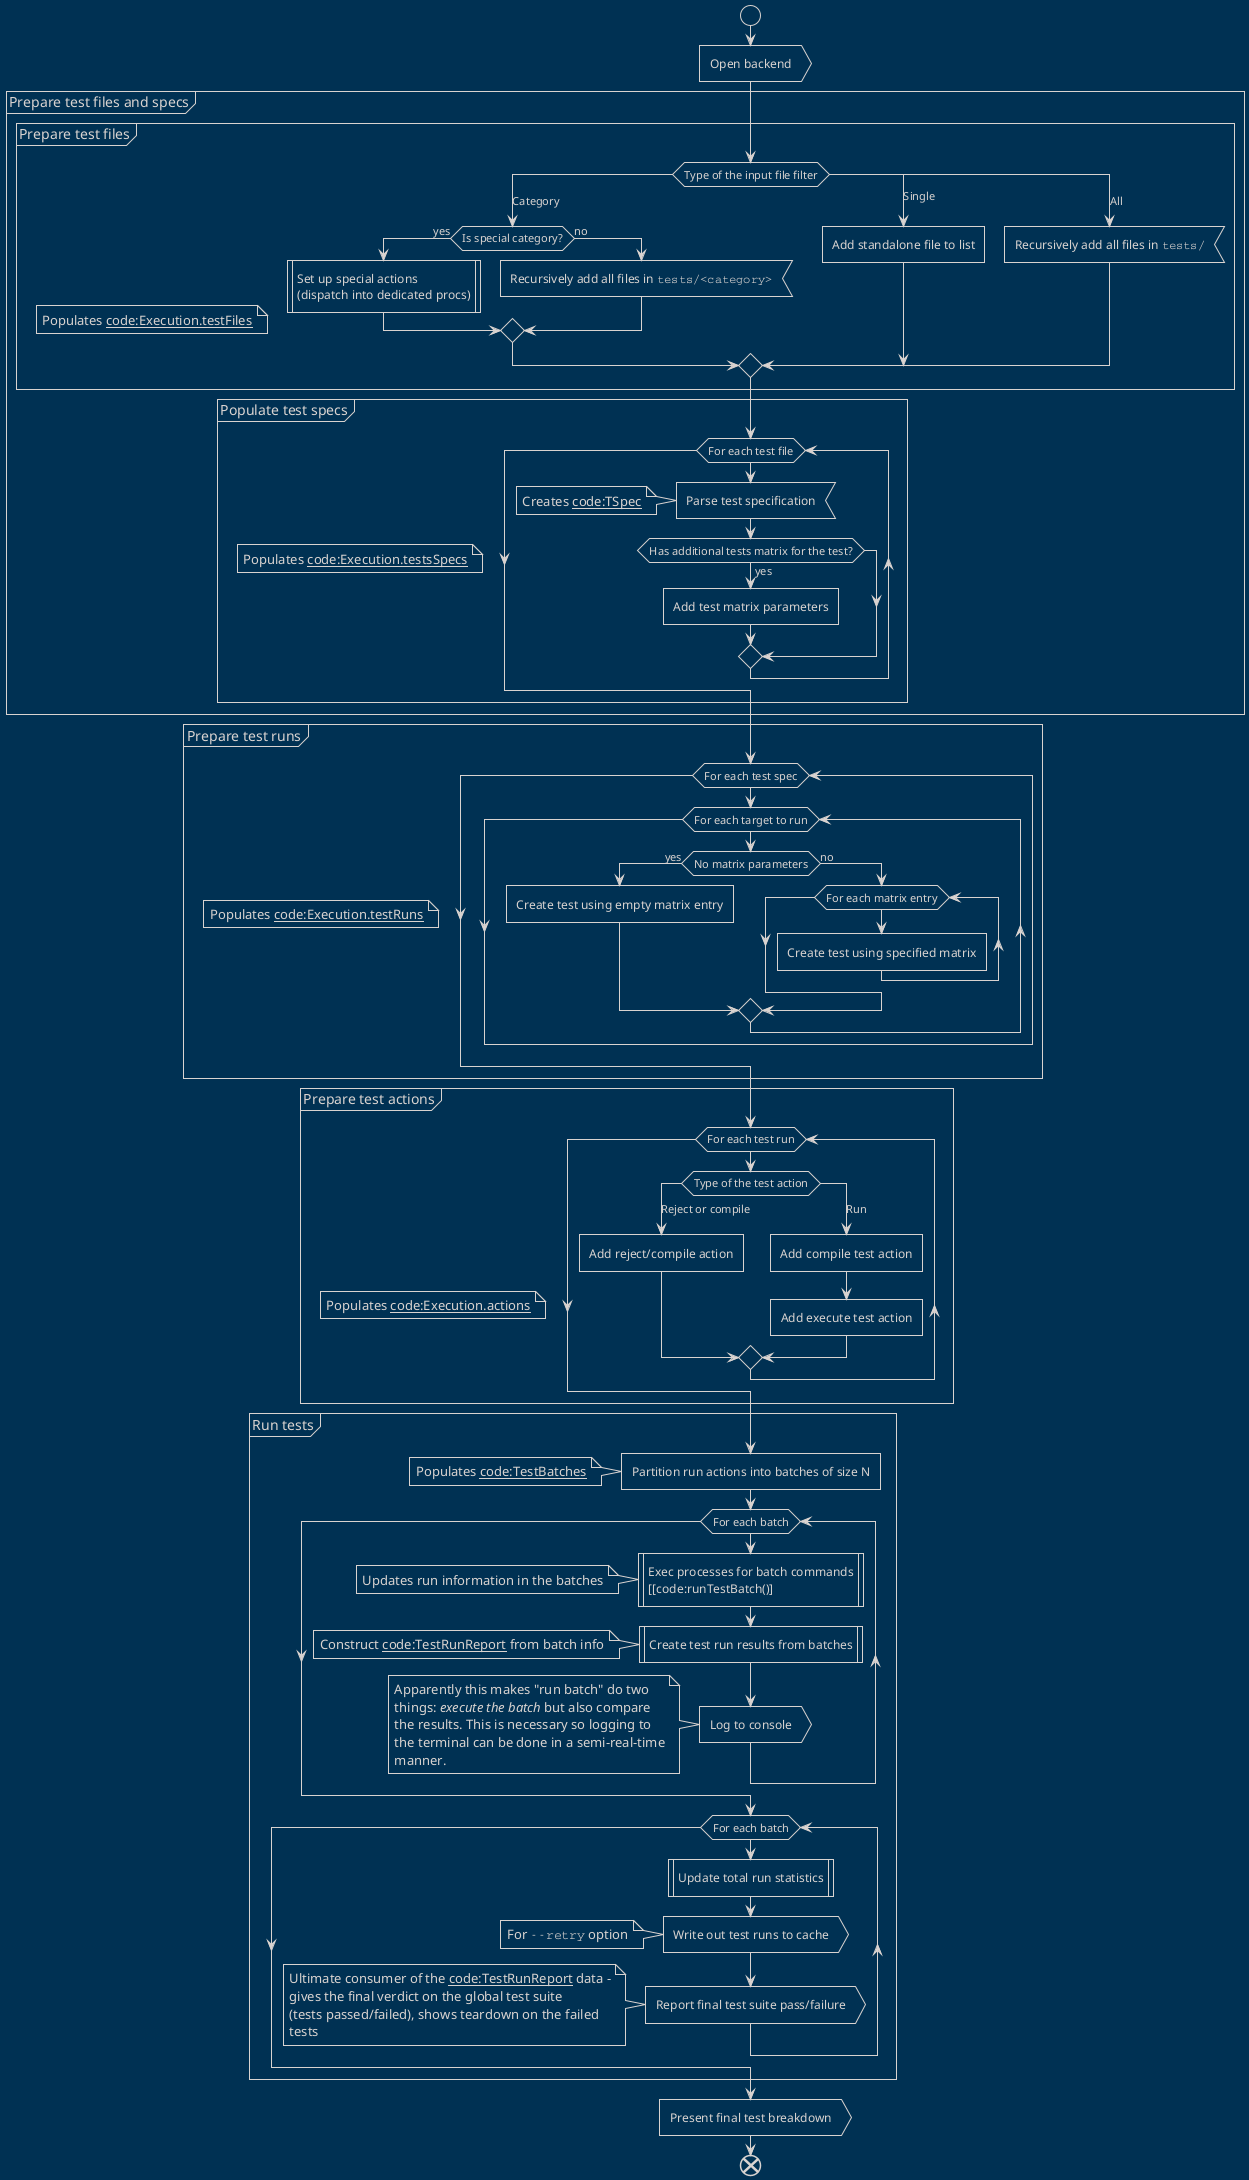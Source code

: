@startuml
!theme blueprint
skinparam defaultFontName Iosevka

start

:Open backend>

partition "Prepare test files and specs" {
    partition "Prepare test files" {
    note
        Populates [[code:Execution.testFiles]]
    endnote
    switch (Type of the input file filter)
        case (Category)
            if (Is special category?) then (yes)
                :Set up special actions
                (dispatch into dedicated procs)|
                ' TODO only adds specal actions to execute or
                ' something more elaborate?
            else (no)
                :Recursively add all files in ""tests/<category>""<
            endif

        case (Single)
            :Add standalone file to list]
        case (All)
            :Recursively add all files in ""tests/""<

    endswitch
    }

    partition "Populate test specs" {
    note
        Populates [[code:Execution.testsSpecs]]
    endnote
    while (For each test file)
        :Parse test specification<
        note left
            Creates [[code:TSpec]]
        endnote
        if (Has additional tests matrix for the test?) then (yes)
            :Add test matrix parameters]
        endif
    endwhile
    }
}

partition "Prepare test runs" {
    note
        Populates [[code:Execution.testRuns]]
    endnote

    while (For each test spec)
        while (For each target to run)
            if (No matrix parameters) then (yes)
                :Create test using empty matrix entry]
            else (no)
                while (For each matrix entry)
                    :Create test using specified matrix]
                endwhile
            endif
        endwhile
    endwhile
}

partition "Prepare test actions" {
    note
        Populates [[code:Execution.actions]]
    endnote

    while (For each test run)
        switch (Type of the test action)
            case (Reject or compile)
                :Add reject/compile action]

            case (Run)
                :Add compile test action]
                :Add execute test action]
        endswitch
    endwhile
}

partition "Run tests" {
    :Partition run actions into batches of size N]
    note left
        Populates [[code:TestBatches]]
    endnote

    while (For each batch)
        :Exec processes for batch commands
        [[code:runTestBatch()]|
        note left
            Updates run information in the batches
        endnote
        :Create test run results from batches|
        note left
            Construct [[code:TestRunReport]] from batch info
        endnote
        :Log to console>
        note left
            Apparently this makes "run batch" do two
            things: //execute the batch// but also compare
            the results. This is necessary so logging to
            the terminal can be done in a semi-real-time
            manner.
        endnote
    endwhile

    while (For each batch)
        :Update total run statistics|
        :Write out test runs to cache>
        note left
            For ""--retry"" option
        endnote
        :Report final test suite pass/failure>
        note left
            Ultimate consumer of the [[code:TestRunReport]] data -
            gives the final verdict on the global test suite
            (tests passed/failed), shows teardown on the failed
            tests
        endnote
    endwhile
}
:Present final test breakdown>
end
@enduml
